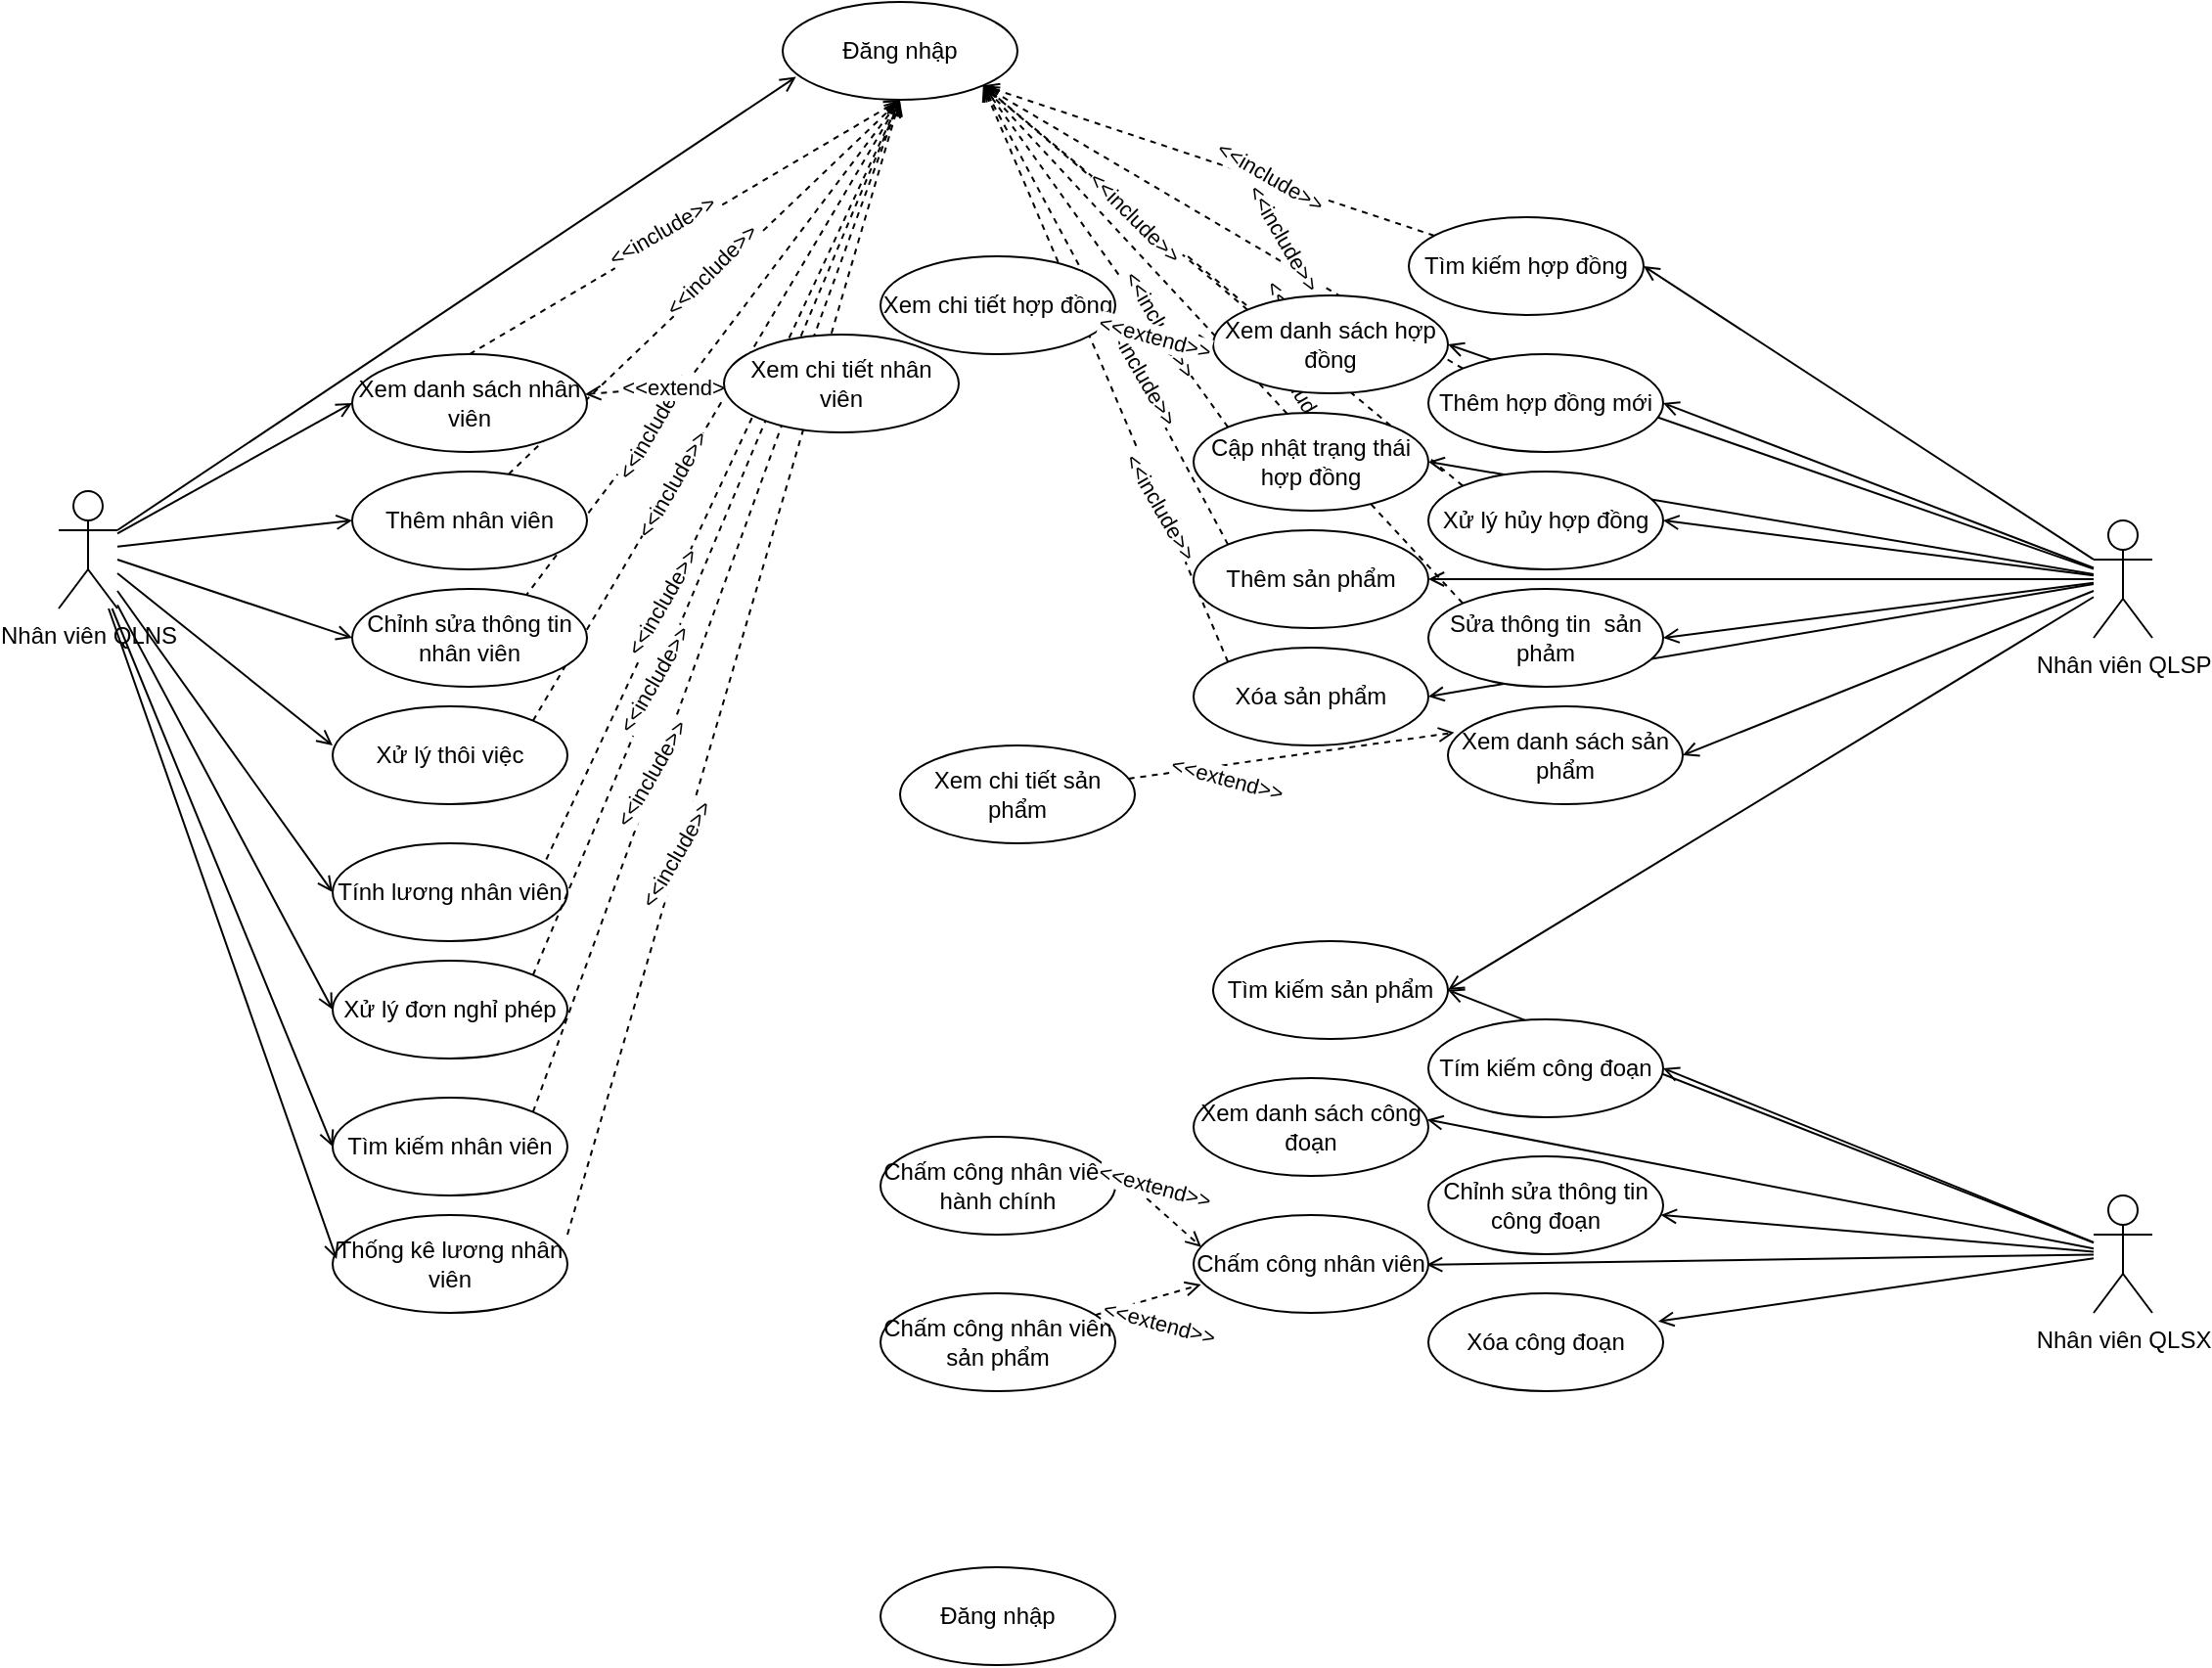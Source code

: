 <mxfile version="21.7.2" type="github">
  <diagram id="moab_QOuEcnYYGaLpviC" name="Page-1">
    <mxGraphModel dx="1517" dy="793" grid="1" gridSize="10" guides="1" tooltips="1" connect="0" arrows="1" fold="1" page="1" pageScale="1" pageWidth="850" pageHeight="1100" math="0" shadow="0">
      <root>
        <mxCell id="0" />
        <mxCell id="1" parent="0" />
        <mxCell id="oZwA7kCZg86MYTnJvzdL-88" value="" style="endArrow=open;html=1;dashed=1;endFill=0;verticalAlign=bottom;entryX=0.499;entryY=1.002;entryDx=0;entryDy=0;entryPerimeter=0;exitX=1;exitY=0.2;exitDx=0;exitDy=0;exitPerimeter=0;" edge="1" parent="1" source="oZwA7kCZg86MYTnJvzdL-84" target="CpbUWUFyNlZR0cPjpdWk-40">
          <mxGeometry width="50" height="50" relative="1" as="geometry">
            <mxPoint x="413" y="560" as="sourcePoint" />
            <mxPoint x="570" y="120" as="targetPoint" />
          </mxGeometry>
        </mxCell>
        <mxCell id="oZwA7kCZg86MYTnJvzdL-89" value="&amp;lt;&amp;lt;include&amp;gt;&amp;gt;" style="edgeLabel;html=1;align=center;verticalAlign=middle;resizable=0;points=[];rotation=-60;" vertex="1" connectable="0" parent="oZwA7kCZg86MYTnJvzdL-88">
          <mxGeometry x="-0.357" relative="1" as="geometry">
            <mxPoint x="0.59" y="-6.79" as="offset" />
          </mxGeometry>
        </mxCell>
        <mxCell id="oZwA7kCZg86MYTnJvzdL-48" value="" style="endArrow=open;html=1;endFill=0;entryX=1;entryY=0.5;entryDx=0;entryDy=0;" edge="1" parent="1" source="CpbUWUFyNlZR0cPjpdWk-58" target="oZwA7kCZg86MYTnJvzdL-44">
          <mxGeometry width="50" height="50" relative="1" as="geometry">
            <mxPoint x="970" y="345" as="sourcePoint" />
            <mxPoint x="860" y="525" as="targetPoint" />
          </mxGeometry>
        </mxCell>
        <mxCell id="oZwA7kCZg86MYTnJvzdL-77" value="" style="endArrow=open;html=1;endFill=0;entryX=0.992;entryY=0.508;entryDx=0;entryDy=0;entryPerimeter=0;" edge="1" parent="1" source="CpbUWUFyNlZR0cPjpdWk-61" target="oZwA7kCZg86MYTnJvzdL-76">
          <mxGeometry width="50" height="50" relative="1" as="geometry">
            <mxPoint x="1000" y="813" as="sourcePoint" />
            <mxPoint x="857" y="934" as="targetPoint" />
          </mxGeometry>
        </mxCell>
        <mxCell id="oZwA7kCZg86MYTnJvzdL-58" value="" style="endArrow=open;html=1;dashed=1;endFill=0;exitX=0;exitY=0;exitDx=0;exitDy=0;entryX=1;entryY=1;entryDx=0;entryDy=0;" edge="1" parent="1" source="oZwA7kCZg86MYTnJvzdL-23" target="CpbUWUFyNlZR0cPjpdWk-40">
          <mxGeometry width="50" height="50" relative="1" as="geometry">
            <mxPoint x="757" y="327" as="sourcePoint" />
            <mxPoint x="670" y="90" as="targetPoint" />
          </mxGeometry>
        </mxCell>
        <mxCell id="oZwA7kCZg86MYTnJvzdL-59" value="&amp;lt;&amp;lt;include&amp;gt;&amp;gt;" style="edgeLabel;html=1;align=center;verticalAlign=middle;resizable=0;points=[];rotation=60;" vertex="1" connectable="0" parent="oZwA7kCZg86MYTnJvzdL-58">
          <mxGeometry x="-0.357" relative="1" as="geometry">
            <mxPoint x="-4" y="-13" as="offset" />
          </mxGeometry>
        </mxCell>
        <mxCell id="oZwA7kCZg86MYTnJvzdL-60" value="" style="endArrow=open;html=1;dashed=1;endFill=0;exitX=0;exitY=0;exitDx=0;exitDy=0;entryX=1;entryY=1;entryDx=0;entryDy=0;" edge="1" parent="1" source="oZwA7kCZg86MYTnJvzdL-42" target="CpbUWUFyNlZR0cPjpdWk-40">
          <mxGeometry width="50" height="50" relative="1" as="geometry">
            <mxPoint x="757" y="387" as="sourcePoint" />
            <mxPoint x="660" y="100" as="targetPoint" />
          </mxGeometry>
        </mxCell>
        <mxCell id="oZwA7kCZg86MYTnJvzdL-61" value="&amp;lt;&amp;lt;include&amp;gt;&amp;gt;" style="edgeLabel;html=1;align=center;verticalAlign=middle;resizable=0;points=[];rotation=60;" vertex="1" connectable="0" parent="oZwA7kCZg86MYTnJvzdL-60">
          <mxGeometry x="-0.357" relative="1" as="geometry">
            <mxPoint x="-4" y="-13" as="offset" />
          </mxGeometry>
        </mxCell>
        <mxCell id="oZwA7kCZg86MYTnJvzdL-64" value="" style="endArrow=open;html=1;dashed=1;endFill=0;exitX=0;exitY=0;exitDx=0;exitDy=0;entryX=1;entryY=1;entryDx=0;entryDy=0;" edge="1" parent="1" source="oZwA7kCZg86MYTnJvzdL-44" target="CpbUWUFyNlZR0cPjpdWk-40">
          <mxGeometry width="50" height="50" relative="1" as="geometry">
            <mxPoint x="757" y="507" as="sourcePoint" />
            <mxPoint x="650" y="110" as="targetPoint" />
          </mxGeometry>
        </mxCell>
        <mxCell id="oZwA7kCZg86MYTnJvzdL-65" value="&amp;lt;&amp;lt;include&amp;gt;&amp;gt;" style="edgeLabel;html=1;align=center;verticalAlign=middle;resizable=0;points=[];rotation=60;" vertex="1" connectable="0" parent="oZwA7kCZg86MYTnJvzdL-64">
          <mxGeometry x="-0.357" relative="1" as="geometry">
            <mxPoint x="6" y="15" as="offset" />
          </mxGeometry>
        </mxCell>
        <mxCell id="oZwA7kCZg86MYTnJvzdL-62" value="" style="endArrow=open;html=1;dashed=1;endFill=0;exitX=0;exitY=0;exitDx=0;exitDy=0;entryX=1;entryY=1;entryDx=0;entryDy=0;" edge="1" parent="1" source="oZwA7kCZg86MYTnJvzdL-43" target="CpbUWUFyNlZR0cPjpdWk-40">
          <mxGeometry width="50" height="50" relative="1" as="geometry">
            <mxPoint x="757" y="447" as="sourcePoint" />
            <mxPoint x="640" y="120" as="targetPoint" />
          </mxGeometry>
        </mxCell>
        <mxCell id="oZwA7kCZg86MYTnJvzdL-63" value="&amp;lt;&amp;lt;include&amp;gt;&amp;gt;" style="edgeLabel;html=1;align=center;verticalAlign=middle;resizable=0;points=[];rotation=60;" vertex="1" connectable="0" parent="oZwA7kCZg86MYTnJvzdL-62">
          <mxGeometry x="-0.357" relative="1" as="geometry">
            <mxPoint x="-4" y="-24" as="offset" />
          </mxGeometry>
        </mxCell>
        <mxCell id="oZwA7kCZg86MYTnJvzdL-56" value="" style="endArrow=open;html=1;dashed=1;endFill=0;exitX=0;exitY=0;exitDx=0;exitDy=0;entryX=1;entryY=1;entryDx=0;entryDy=0;" edge="1" parent="1" source="oZwA7kCZg86MYTnJvzdL-20" target="CpbUWUFyNlZR0cPjpdWk-40">
          <mxGeometry width="50" height="50" relative="1" as="geometry">
            <mxPoint x="757" y="267" as="sourcePoint" />
            <mxPoint x="670" y="100" as="targetPoint" />
          </mxGeometry>
        </mxCell>
        <mxCell id="oZwA7kCZg86MYTnJvzdL-57" value="&amp;lt;&amp;lt;include&amp;gt;&amp;gt;" style="edgeLabel;html=1;align=center;verticalAlign=middle;resizable=0;points=[];rotation=60;" vertex="1" connectable="0" parent="oZwA7kCZg86MYTnJvzdL-56">
          <mxGeometry x="-0.357" relative="1" as="geometry">
            <mxPoint x="6" y="3" as="offset" />
          </mxGeometry>
        </mxCell>
        <mxCell id="oZwA7kCZg86MYTnJvzdL-36" value="" style="endArrow=open;html=1;dashed=1;endFill=0;exitX=0;exitY=0;exitDx=0;exitDy=0;entryX=1;entryY=1;entryDx=0;entryDy=0;" edge="1" parent="1" source="oZwA7kCZg86MYTnJvzdL-18" target="CpbUWUFyNlZR0cPjpdWk-40">
          <mxGeometry width="50" height="50" relative="1" as="geometry">
            <mxPoint x="758" y="207" as="sourcePoint" />
            <mxPoint x="591" y="102" as="targetPoint" />
          </mxGeometry>
        </mxCell>
        <mxCell id="oZwA7kCZg86MYTnJvzdL-37" value="&amp;lt;&amp;lt;include&amp;gt;&amp;gt;" style="edgeLabel;html=1;align=center;verticalAlign=middle;resizable=0;points=[];rotation=60;" vertex="1" connectable="0" parent="oZwA7kCZg86MYTnJvzdL-36">
          <mxGeometry x="-0.357" relative="1" as="geometry">
            <mxPoint x="-13" y="-21" as="offset" />
          </mxGeometry>
        </mxCell>
        <mxCell id="oZwA7kCZg86MYTnJvzdL-32" value="" style="endArrow=open;html=1;dashed=1;endFill=0;exitX=0;exitY=0;exitDx=0;exitDy=0;entryX=1;entryY=1;entryDx=0;entryDy=0;" edge="1" parent="1" source="oZwA7kCZg86MYTnJvzdL-25" target="CpbUWUFyNlZR0cPjpdWk-40">
          <mxGeometry width="50" height="50" relative="1" as="geometry">
            <mxPoint x="752" y="150" as="sourcePoint" />
            <mxPoint x="588" y="100" as="targetPoint" />
          </mxGeometry>
        </mxCell>
        <mxCell id="oZwA7kCZg86MYTnJvzdL-33" value="&amp;lt;&amp;lt;include&amp;gt;&amp;gt;" style="edgeLabel;html=1;align=center;verticalAlign=middle;resizable=0;points=[];rotation=45;" vertex="1" connectable="0" parent="oZwA7kCZg86MYTnJvzdL-32">
          <mxGeometry x="-0.357" relative="1" as="geometry">
            <mxPoint x="-14" y="-11" as="offset" />
          </mxGeometry>
        </mxCell>
        <mxCell id="CpbUWUFyNlZR0cPjpdWk-32" value="" style="endArrow=open;html=1;exitX=1;exitY=0;exitDx=0;exitDy=0;dashed=1;endFill=0;verticalAlign=bottom;entryX=0.5;entryY=1;entryDx=0;entryDy=0;" parent="1" source="CpbUWUFyNlZR0cPjpdWk-56" target="CpbUWUFyNlZR0cPjpdWk-40" edge="1">
          <mxGeometry width="50" height="50" relative="1" as="geometry">
            <mxPoint x="399.2" y="488.25" as="sourcePoint" />
            <mxPoint x="487.52" y="110.95" as="targetPoint" />
          </mxGeometry>
        </mxCell>
        <mxCell id="CpbUWUFyNlZR0cPjpdWk-33" value="&amp;lt;&amp;lt;include&amp;gt;&amp;gt;" style="edgeLabel;html=1;align=center;verticalAlign=middle;resizable=0;points=[];rotation=-60;" parent="CpbUWUFyNlZR0cPjpdWk-32" vertex="1" connectable="0">
          <mxGeometry x="-0.357" relative="1" as="geometry">
            <mxPoint x="10.01" y="-18.57" as="offset" />
          </mxGeometry>
        </mxCell>
        <mxCell id="CpbUWUFyNlZR0cPjpdWk-34" value="" style="endArrow=open;html=1;exitX=0.735;exitY=0.085;exitDx=0;exitDy=0;dashed=1;endFill=0;exitPerimeter=0;verticalAlign=bottom;entryX=0.5;entryY=1;entryDx=0;entryDy=0;" parent="1" source="CpbUWUFyNlZR0cPjpdWk-48" target="CpbUWUFyNlZR0cPjpdWk-40" edge="1">
          <mxGeometry width="50" height="50" relative="1" as="geometry">
            <mxPoint x="379.92" y="291.35" as="sourcePoint" />
            <mxPoint x="460" y="100" as="targetPoint" />
          </mxGeometry>
        </mxCell>
        <mxCell id="CpbUWUFyNlZR0cPjpdWk-35" value="&amp;lt;&amp;lt;include&amp;gt;&amp;gt;" style="edgeLabel;html=1;align=center;verticalAlign=middle;resizable=0;points=[];rotation=-60;" parent="CpbUWUFyNlZR0cPjpdWk-34" vertex="1" connectable="0">
          <mxGeometry x="-0.357" relative="1" as="geometry">
            <mxPoint x="3.03" y="-5.77" as="offset" />
          </mxGeometry>
        </mxCell>
        <mxCell id="CpbUWUFyNlZR0cPjpdWk-36" value="" style="endArrow=open;html=1;exitX=0.666;exitY=0.027;exitDx=0;exitDy=0;dashed=1;endFill=0;exitPerimeter=0;verticalAlign=bottom;entryX=0.5;entryY=1;entryDx=0;entryDy=0;" parent="1" source="CpbUWUFyNlZR0cPjpdWk-46" target="CpbUWUFyNlZR0cPjpdWk-40" edge="1">
          <mxGeometry width="50" height="50" relative="1" as="geometry">
            <mxPoint x="360" y="230" as="sourcePoint" />
            <mxPoint x="450" y="100" as="targetPoint" />
          </mxGeometry>
        </mxCell>
        <mxCell id="CpbUWUFyNlZR0cPjpdWk-37" value="&amp;lt;&amp;lt;include&amp;gt;&amp;gt;" style="edgeLabel;html=1;align=center;verticalAlign=middle;resizable=0;points=[];rotation=-45;" parent="CpbUWUFyNlZR0cPjpdWk-36" vertex="1" connectable="0">
          <mxGeometry x="-0.357" relative="1" as="geometry">
            <mxPoint x="38.73" y="-43.17" as="offset" />
          </mxGeometry>
        </mxCell>
        <mxCell id="CpbUWUFyNlZR0cPjpdWk-38" value="Nhân viên QLNS" style="shape=umlActor;verticalLabelPosition=bottom;verticalAlign=top;html=1;outlineConnect=0;" parent="1" vertex="1">
          <mxGeometry x="140" y="290" width="30" height="60" as="geometry" />
        </mxCell>
        <mxCell id="CpbUWUFyNlZR0cPjpdWk-39" value="" style="endArrow=open;html=1;endFill=0;entryX=0.057;entryY=0.766;entryDx=0;entryDy=0;entryPerimeter=0;" parent="1" target="CpbUWUFyNlZR0cPjpdWk-40" edge="1" source="CpbUWUFyNlZR0cPjpdWk-38">
          <mxGeometry width="50" height="50" relative="1" as="geometry">
            <mxPoint x="170" y="330" as="sourcePoint" />
            <mxPoint x="410" y="90" as="targetPoint" />
          </mxGeometry>
        </mxCell>
        <mxCell id="CpbUWUFyNlZR0cPjpdWk-40" value="Đăng nhập" style="ellipse;whiteSpace=wrap;html=1;" parent="1" vertex="1">
          <mxGeometry x="510" y="40" width="120" height="50" as="geometry" />
        </mxCell>
        <mxCell id="CpbUWUFyNlZR0cPjpdWk-41" value="Xem danh sách nhân viên" style="ellipse;whiteSpace=wrap;html=1;" parent="1" vertex="1">
          <mxGeometry x="290" y="220" width="120" height="50" as="geometry" />
        </mxCell>
        <mxCell id="CpbUWUFyNlZR0cPjpdWk-42" value="" style="endArrow=open;html=1;entryX=0;entryY=0.5;entryDx=0;entryDy=0;endFill=0;" parent="1" target="CpbUWUFyNlZR0cPjpdWk-41" edge="1" source="CpbUWUFyNlZR0cPjpdWk-38">
          <mxGeometry width="50" height="50" relative="1" as="geometry">
            <mxPoint x="170" y="330" as="sourcePoint" />
            <mxPoint x="420" y="100" as="targetPoint" />
          </mxGeometry>
        </mxCell>
        <mxCell id="CpbUWUFyNlZR0cPjpdWk-44" value="" style="endArrow=open;html=1;exitX=0;exitY=0.5;exitDx=0;exitDy=0;dashed=1;endFill=0;" parent="1" source="CpbUWUFyNlZR0cPjpdWk-43" target="CpbUWUFyNlZR0cPjpdWk-41" edge="1">
          <mxGeometry width="50" height="50" relative="1" as="geometry">
            <mxPoint x="180" y="340" as="sourcePoint" />
            <mxPoint x="410" y="165" as="targetPoint" />
          </mxGeometry>
        </mxCell>
        <mxCell id="CpbUWUFyNlZR0cPjpdWk-45" value="&amp;lt;&amp;lt;extend&amp;gt;&amp;gt;" style="edgeLabel;html=1;align=center;verticalAlign=middle;resizable=0;points=[];" parent="CpbUWUFyNlZR0cPjpdWk-44" vertex="1" connectable="0">
          <mxGeometry x="-0.357" relative="1" as="geometry">
            <mxPoint as="offset" />
          </mxGeometry>
        </mxCell>
        <mxCell id="CpbUWUFyNlZR0cPjpdWk-46" value="Thêm nhân viên" style="ellipse;whiteSpace=wrap;html=1;" parent="1" vertex="1">
          <mxGeometry x="290" y="280" width="120" height="50" as="geometry" />
        </mxCell>
        <mxCell id="CpbUWUFyNlZR0cPjpdWk-47" value="" style="endArrow=open;html=1;entryX=0;entryY=0.5;entryDx=0;entryDy=0;endFill=0;" parent="1" target="CpbUWUFyNlZR0cPjpdWk-46" edge="1" source="CpbUWUFyNlZR0cPjpdWk-38">
          <mxGeometry width="50" height="50" relative="1" as="geometry">
            <mxPoint x="170" y="330" as="sourcePoint" />
            <mxPoint x="290" y="415.0" as="targetPoint" />
          </mxGeometry>
        </mxCell>
        <mxCell id="CpbUWUFyNlZR0cPjpdWk-48" value="Chỉnh sửa thông tin nhân viên" style="ellipse;whiteSpace=wrap;html=1;" parent="1" vertex="1">
          <mxGeometry x="290" y="340" width="120" height="50" as="geometry" />
        </mxCell>
        <mxCell id="CpbUWUFyNlZR0cPjpdWk-49" value="Tính lương nhân viên" style="ellipse;whiteSpace=wrap;html=1;" parent="1" vertex="1">
          <mxGeometry x="280" y="470" width="120" height="50" as="geometry" />
        </mxCell>
        <mxCell id="CpbUWUFyNlZR0cPjpdWk-50" value="" style="endArrow=open;html=1;entryX=0;entryY=0.5;entryDx=0;entryDy=0;endFill=0;" parent="1" target="CpbUWUFyNlZR0cPjpdWk-48" edge="1" source="CpbUWUFyNlZR0cPjpdWk-38">
          <mxGeometry width="50" height="50" relative="1" as="geometry">
            <mxPoint x="170" y="330" as="sourcePoint" />
            <mxPoint x="300" y="315" as="targetPoint" />
          </mxGeometry>
        </mxCell>
        <mxCell id="CpbUWUFyNlZR0cPjpdWk-51" value="" style="endArrow=open;html=1;entryX=0;entryY=0.5;entryDx=0;entryDy=0;endFill=0;" parent="1" target="CpbUWUFyNlZR0cPjpdWk-49" edge="1" source="CpbUWUFyNlZR0cPjpdWk-38">
          <mxGeometry width="50" height="50" relative="1" as="geometry">
            <mxPoint x="160" y="330" as="sourcePoint" />
            <mxPoint x="300" y="375" as="targetPoint" />
          </mxGeometry>
        </mxCell>
        <mxCell id="CpbUWUFyNlZR0cPjpdWk-52" value="" style="endArrow=open;html=1;exitX=0.5;exitY=0;exitDx=0;exitDy=0;dashed=1;endFill=0;entryX=0.5;entryY=1;entryDx=0;entryDy=0;" parent="1" source="CpbUWUFyNlZR0cPjpdWk-41" target="CpbUWUFyNlZR0cPjpdWk-40" edge="1">
          <mxGeometry width="50" height="50" relative="1" as="geometry">
            <mxPoint x="510" y="255" as="sourcePoint" />
            <mxPoint x="420" y="255" as="targetPoint" />
          </mxGeometry>
        </mxCell>
        <mxCell id="CpbUWUFyNlZR0cPjpdWk-53" value="&amp;lt;&amp;lt;include&amp;gt;&amp;gt;" style="edgeLabel;html=1;align=center;verticalAlign=middle;resizable=0;points=[];rotation=-30;" parent="CpbUWUFyNlZR0cPjpdWk-52" vertex="1" connectable="0">
          <mxGeometry x="-0.357" relative="1" as="geometry">
            <mxPoint x="27.09" y="-21.39" as="offset" />
          </mxGeometry>
        </mxCell>
        <mxCell id="CpbUWUFyNlZR0cPjpdWk-54" value="" style="endArrow=open;html=1;exitX=0.91;exitY=0.165;exitDx=0;exitDy=0;dashed=1;endFill=0;exitPerimeter=0;verticalAlign=bottom;entryX=0.5;entryY=1;entryDx=0;entryDy=0;" parent="1" source="CpbUWUFyNlZR0cPjpdWk-49" target="CpbUWUFyNlZR0cPjpdWk-40" edge="1">
          <mxGeometry width="50" height="50" relative="1" as="geometry">
            <mxPoint x="399.84" y="353.15" as="sourcePoint" />
            <mxPoint x="470" y="110.0" as="targetPoint" />
          </mxGeometry>
        </mxCell>
        <mxCell id="CpbUWUFyNlZR0cPjpdWk-55" value="&amp;lt;&amp;lt;include&amp;gt;&amp;gt;" style="edgeLabel;html=1;align=center;verticalAlign=middle;resizable=0;points=[];rotation=-60;" parent="CpbUWUFyNlZR0cPjpdWk-54" vertex="1" connectable="0">
          <mxGeometry x="-0.357" relative="1" as="geometry">
            <mxPoint x="0.59" y="-6.79" as="offset" />
          </mxGeometry>
        </mxCell>
        <mxCell id="CpbUWUFyNlZR0cPjpdWk-56" value="Xử lý thôi việc" style="ellipse;whiteSpace=wrap;html=1;" parent="1" vertex="1">
          <mxGeometry x="280" y="400" width="120" height="50" as="geometry" />
        </mxCell>
        <mxCell id="CpbUWUFyNlZR0cPjpdWk-57" value="" style="endArrow=open;html=1;entryX=0;entryY=0.4;entryDx=0;entryDy=0;endFill=0;entryPerimeter=0;" parent="1" target="CpbUWUFyNlZR0cPjpdWk-56" edge="1" source="CpbUWUFyNlZR0cPjpdWk-38">
          <mxGeometry width="50" height="50" relative="1" as="geometry">
            <mxPoint x="170" y="330" as="sourcePoint" />
            <mxPoint x="300.0" y="375" as="targetPoint" />
          </mxGeometry>
        </mxCell>
        <mxCell id="CpbUWUFyNlZR0cPjpdWk-58" value="Nhân viên QLSP" style="shape=umlActor;verticalLabelPosition=bottom;verticalAlign=top;html=1;outlineConnect=0;" parent="1" vertex="1">
          <mxGeometry x="1180" y="305" width="30" height="60" as="geometry" />
        </mxCell>
        <mxCell id="CpbUWUFyNlZR0cPjpdWk-59" value="Xử lý đơn nghỉ phép" style="ellipse;whiteSpace=wrap;html=1;" parent="1" vertex="1">
          <mxGeometry x="280" y="530" width="120" height="50" as="geometry" />
        </mxCell>
        <mxCell id="CpbUWUFyNlZR0cPjpdWk-60" value="Tìm kiếm hợp đồng" style="ellipse;whiteSpace=wrap;html=1;" parent="1" vertex="1">
          <mxGeometry x="830" y="150" width="120" height="50" as="geometry" />
        </mxCell>
        <mxCell id="CpbUWUFyNlZR0cPjpdWk-61" value="Nhân viên QLSX" style="shape=umlActor;verticalLabelPosition=bottom;verticalAlign=top;html=1;outlineConnect=0;" parent="1" vertex="1">
          <mxGeometry x="1180" y="650" width="30" height="60" as="geometry" />
        </mxCell>
        <mxCell id="oZwA7kCZg86MYTnJvzdL-1" value="" style="endArrow=open;html=1;entryX=0;entryY=0.5;entryDx=0;entryDy=0;endFill=0;" edge="1" parent="1" source="CpbUWUFyNlZR0cPjpdWk-38" target="CpbUWUFyNlZR0cPjpdWk-59">
          <mxGeometry width="50" height="50" relative="1" as="geometry">
            <mxPoint x="170" y="330" as="sourcePoint" />
            <mxPoint x="300" y="315" as="targetPoint" />
          </mxGeometry>
        </mxCell>
        <mxCell id="oZwA7kCZg86MYTnJvzdL-2" value="" style="endArrow=open;html=1;entryX=0;entryY=0.5;entryDx=0;entryDy=0;endFill=0;" edge="1" parent="1" source="CpbUWUFyNlZR0cPjpdWk-38" target="oZwA7kCZg86MYTnJvzdL-3">
          <mxGeometry width="50" height="50" relative="1" as="geometry">
            <mxPoint x="170" y="330" as="sourcePoint" />
            <mxPoint x="310" y="325" as="targetPoint" />
          </mxGeometry>
        </mxCell>
        <mxCell id="oZwA7kCZg86MYTnJvzdL-3" value="Tìm kiếm nhân viên" style="ellipse;whiteSpace=wrap;html=1;" vertex="1" parent="1">
          <mxGeometry x="280" y="600" width="120" height="50" as="geometry" />
        </mxCell>
        <mxCell id="oZwA7kCZg86MYTnJvzdL-4" value="" style="endArrow=open;html=1;exitX=1;exitY=0;exitDx=0;exitDy=0;dashed=1;endFill=0;verticalAlign=bottom;entryX=0.5;entryY=1;entryDx=0;entryDy=0;" edge="1" parent="1" source="CpbUWUFyNlZR0cPjpdWk-59" target="CpbUWUFyNlZR0cPjpdWk-40">
          <mxGeometry width="50" height="50" relative="1" as="geometry">
            <mxPoint x="399" y="488" as="sourcePoint" />
            <mxPoint x="650" y="100" as="targetPoint" />
          </mxGeometry>
        </mxCell>
        <mxCell id="oZwA7kCZg86MYTnJvzdL-5" value="&amp;lt;&amp;lt;include&amp;gt;&amp;gt;" style="edgeLabel;html=1;align=center;verticalAlign=middle;resizable=0;points=[];rotation=-60;" vertex="1" connectable="0" parent="oZwA7kCZg86MYTnJvzdL-4">
          <mxGeometry x="-0.357" relative="1" as="geometry">
            <mxPoint x="0.59" y="-6.79" as="offset" />
          </mxGeometry>
        </mxCell>
        <mxCell id="oZwA7kCZg86MYTnJvzdL-8" value="Tìm kiếm sản phẩm" style="ellipse;whiteSpace=wrap;html=1;" vertex="1" parent="1">
          <mxGeometry x="730" y="520" width="120" height="50" as="geometry" />
        </mxCell>
        <mxCell id="oZwA7kCZg86MYTnJvzdL-10" value="" style="endArrow=open;html=1;entryX=1;entryY=0.5;entryDx=0;entryDy=0;endFill=0;exitX=0;exitY=0.333;exitDx=0;exitDy=0;exitPerimeter=0;" edge="1" parent="1" source="CpbUWUFyNlZR0cPjpdWk-58" target="CpbUWUFyNlZR0cPjpdWk-60">
          <mxGeometry width="50" height="50" relative="1" as="geometry">
            <mxPoint x="180" y="340" as="sourcePoint" />
            <mxPoint x="300" y="255" as="targetPoint" />
          </mxGeometry>
        </mxCell>
        <mxCell id="oZwA7kCZg86MYTnJvzdL-11" value="" style="endArrow=open;html=1;entryX=1;entryY=0.5;entryDx=0;entryDy=0;endFill=0;" edge="1" parent="1" source="CpbUWUFyNlZR0cPjpdWk-61" target="oZwA7kCZg86MYTnJvzdL-8">
          <mxGeometry width="50" height="50" relative="1" as="geometry">
            <mxPoint x="890" y="440" as="sourcePoint" />
            <mxPoint x="860" y="165" as="targetPoint" />
          </mxGeometry>
        </mxCell>
        <mxCell id="oZwA7kCZg86MYTnJvzdL-13" value="" style="endArrow=open;html=1;entryX=1;entryY=0.5;entryDx=0;entryDy=0;endFill=0;" edge="1" parent="1" source="CpbUWUFyNlZR0cPjpdWk-61" target="oZwA7kCZg86MYTnJvzdL-9">
          <mxGeometry width="50" height="50" relative="1" as="geometry">
            <mxPoint x="880" y="483" as="sourcePoint" />
            <mxPoint x="840" y="405" as="targetPoint" />
          </mxGeometry>
        </mxCell>
        <mxCell id="oZwA7kCZg86MYTnJvzdL-15" value="Đăng nhập" style="ellipse;whiteSpace=wrap;html=1;" vertex="1" parent="1">
          <mxGeometry x="560" y="840" width="120" height="50" as="geometry" />
        </mxCell>
        <mxCell id="oZwA7kCZg86MYTnJvzdL-19" value="" style="endArrow=open;html=1;entryX=1;entryY=0.5;entryDx=0;entryDy=0;endFill=0;" edge="1" parent="1" target="oZwA7kCZg86MYTnJvzdL-18" source="CpbUWUFyNlZR0cPjpdWk-58">
          <mxGeometry width="50" height="50" relative="1" as="geometry">
            <mxPoint x="960" y="370" as="sourcePoint" />
            <mxPoint x="290" y="315" as="targetPoint" />
          </mxGeometry>
        </mxCell>
        <mxCell id="oZwA7kCZg86MYTnJvzdL-20" value="Cập nhật trạng thái hợp đồng" style="ellipse;whiteSpace=wrap;html=1;" vertex="1" parent="1">
          <mxGeometry x="720" y="250" width="120" height="50" as="geometry" />
        </mxCell>
        <mxCell id="oZwA7kCZg86MYTnJvzdL-21" value="" style="endArrow=open;html=1;entryX=1;entryY=0.5;entryDx=0;entryDy=0;endFill=0;" edge="1" parent="1" source="CpbUWUFyNlZR0cPjpdWk-58" target="oZwA7kCZg86MYTnJvzdL-20">
          <mxGeometry width="50" height="50" relative="1" as="geometry">
            <mxPoint x="980" y="318" as="sourcePoint" />
            <mxPoint x="860" y="225" as="targetPoint" />
          </mxGeometry>
        </mxCell>
        <mxCell id="oZwA7kCZg86MYTnJvzdL-23" value="Xử lý hủy hợp đồng" style="ellipse;whiteSpace=wrap;html=1;" vertex="1" parent="1">
          <mxGeometry x="840" y="280" width="120" height="50" as="geometry" />
        </mxCell>
        <mxCell id="oZwA7kCZg86MYTnJvzdL-24" value="" style="endArrow=open;html=1;entryX=1;entryY=0.5;entryDx=0;entryDy=0;endFill=0;" edge="1" parent="1" source="CpbUWUFyNlZR0cPjpdWk-58" target="oZwA7kCZg86MYTnJvzdL-23">
          <mxGeometry width="50" height="50" relative="1" as="geometry">
            <mxPoint x="980" y="325" as="sourcePoint" />
            <mxPoint x="860" y="285" as="targetPoint" />
          </mxGeometry>
        </mxCell>
        <mxCell id="oZwA7kCZg86MYTnJvzdL-25" value="Xem danh sách hợp đồng" style="ellipse;whiteSpace=wrap;html=1;" vertex="1" parent="1">
          <mxGeometry x="730" y="190" width="120" height="50" as="geometry" />
        </mxCell>
        <mxCell id="oZwA7kCZg86MYTnJvzdL-26" value="" style="endArrow=open;html=1;entryX=1;entryY=0.5;entryDx=0;entryDy=0;endFill=0;" edge="1" parent="1" source="CpbUWUFyNlZR0cPjpdWk-58" target="oZwA7kCZg86MYTnJvzdL-25">
          <mxGeometry width="50" height="50" relative="1" as="geometry">
            <mxPoint x="980" y="310" as="sourcePoint" />
            <mxPoint x="860" y="165" as="targetPoint" />
          </mxGeometry>
        </mxCell>
        <mxCell id="oZwA7kCZg86MYTnJvzdL-28" value="" style="endArrow=open;html=1;dashed=1;endFill=0;entryX=1;entryY=1;entryDx=0;entryDy=0;" edge="1" parent="1" source="CpbUWUFyNlZR0cPjpdWk-60" target="CpbUWUFyNlZR0cPjpdWk-40">
          <mxGeometry width="50" height="50" relative="1" as="geometry">
            <mxPoint x="360" y="230" as="sourcePoint" />
            <mxPoint x="540" y="110" as="targetPoint" />
          </mxGeometry>
        </mxCell>
        <mxCell id="oZwA7kCZg86MYTnJvzdL-29" value="&amp;lt;&amp;lt;include&amp;gt;&amp;gt;" style="edgeLabel;html=1;align=center;verticalAlign=middle;resizable=0;points=[];rotation=30;" vertex="1" connectable="0" parent="oZwA7kCZg86MYTnJvzdL-28">
          <mxGeometry x="-0.357" relative="1" as="geometry">
            <mxPoint x="-10" y="-6" as="offset" />
          </mxGeometry>
        </mxCell>
        <mxCell id="oZwA7kCZg86MYTnJvzdL-39" value="" style="endArrow=open;html=1;exitX=1;exitY=0;exitDx=0;exitDy=0;dashed=1;endFill=0;verticalAlign=bottom;entryX=0.496;entryY=1.015;entryDx=0;entryDy=0;entryPerimeter=0;" edge="1" parent="1" source="oZwA7kCZg86MYTnJvzdL-3" target="CpbUWUFyNlZR0cPjpdWk-40">
          <mxGeometry width="50" height="50" relative="1" as="geometry">
            <mxPoint x="382" y="607" as="sourcePoint" />
            <mxPoint x="580" y="130" as="targetPoint" />
          </mxGeometry>
        </mxCell>
        <mxCell id="oZwA7kCZg86MYTnJvzdL-40" value="&amp;lt;&amp;lt;include&amp;gt;&amp;gt;" style="edgeLabel;html=1;align=center;verticalAlign=middle;resizable=0;points=[];rotation=-60;" vertex="1" connectable="0" parent="oZwA7kCZg86MYTnJvzdL-39">
          <mxGeometry x="-0.357" relative="1" as="geometry">
            <mxPoint x="0.59" y="-6.79" as="offset" />
          </mxGeometry>
        </mxCell>
        <mxCell id="CpbUWUFyNlZR0cPjpdWk-43" value="Xem chi tiết nhân viên" style="ellipse;whiteSpace=wrap;html=1;" parent="1" vertex="1">
          <mxGeometry x="480" y="210" width="120" height="50" as="geometry" />
        </mxCell>
        <mxCell id="oZwA7kCZg86MYTnJvzdL-42" value="Thêm sản phẩm" style="ellipse;whiteSpace=wrap;html=1;" vertex="1" parent="1">
          <mxGeometry x="720" y="310" width="120" height="50" as="geometry" />
        </mxCell>
        <mxCell id="oZwA7kCZg86MYTnJvzdL-43" value="Sửa thông tin&amp;nbsp; sản phảm" style="ellipse;whiteSpace=wrap;html=1;" vertex="1" parent="1">
          <mxGeometry x="840" y="340" width="120" height="50" as="geometry" />
        </mxCell>
        <mxCell id="oZwA7kCZg86MYTnJvzdL-44" value="Xóa sản phẩm" style="ellipse;whiteSpace=wrap;html=1;" vertex="1" parent="1">
          <mxGeometry x="720" y="370" width="120" height="50" as="geometry" />
        </mxCell>
        <mxCell id="oZwA7kCZg86MYTnJvzdL-46" value="" style="endArrow=open;html=1;entryX=1;entryY=0.5;entryDx=0;entryDy=0;endFill=0;" edge="1" parent="1" source="CpbUWUFyNlZR0cPjpdWk-58" target="oZwA7kCZg86MYTnJvzdL-42">
          <mxGeometry width="50" height="50" relative="1" as="geometry">
            <mxPoint x="950" y="370" as="sourcePoint" />
            <mxPoint x="860" y="405" as="targetPoint" />
          </mxGeometry>
        </mxCell>
        <mxCell id="oZwA7kCZg86MYTnJvzdL-47" value="" style="endArrow=open;html=1;endFill=0;entryX=1;entryY=0.5;entryDx=0;entryDy=0;" edge="1" parent="1" source="CpbUWUFyNlZR0cPjpdWk-58" target="oZwA7kCZg86MYTnJvzdL-43">
          <mxGeometry width="50" height="50" relative="1" as="geometry">
            <mxPoint x="980" y="340" as="sourcePoint" />
            <mxPoint x="860" y="500" as="targetPoint" />
          </mxGeometry>
        </mxCell>
        <mxCell id="oZwA7kCZg86MYTnJvzdL-49" value="Xem danh sách sản phẩm" style="ellipse;whiteSpace=wrap;html=1;" vertex="1" parent="1">
          <mxGeometry x="850" y="400" width="120" height="50" as="geometry" />
        </mxCell>
        <mxCell id="oZwA7kCZg86MYTnJvzdL-50" value="" style="endArrow=open;html=1;endFill=0;entryX=1;entryY=0.5;entryDx=0;entryDy=0;" edge="1" parent="1" source="CpbUWUFyNlZR0cPjpdWk-58" target="oZwA7kCZg86MYTnJvzdL-49">
          <mxGeometry width="50" height="50" relative="1" as="geometry">
            <mxPoint x="971" y="350" as="sourcePoint" />
            <mxPoint x="860" y="585" as="targetPoint" />
          </mxGeometry>
        </mxCell>
        <mxCell id="oZwA7kCZg86MYTnJvzdL-51" value="" style="endArrow=open;html=1;endFill=0;entryX=1;entryY=0.5;entryDx=0;entryDy=0;" edge="1" parent="1" source="CpbUWUFyNlZR0cPjpdWk-58" target="oZwA7kCZg86MYTnJvzdL-8">
          <mxGeometry width="50" height="50" relative="1" as="geometry">
            <mxPoint x="973" y="350" as="sourcePoint" />
            <mxPoint x="860" y="645" as="targetPoint" />
          </mxGeometry>
        </mxCell>
        <mxCell id="oZwA7kCZg86MYTnJvzdL-53" value="Xem chi tiết sản phẩm" style="ellipse;whiteSpace=wrap;html=1;" vertex="1" parent="1">
          <mxGeometry x="570" y="420" width="120" height="50" as="geometry" />
        </mxCell>
        <mxCell id="oZwA7kCZg86MYTnJvzdL-54" value="" style="endArrow=open;html=1;dashed=1;endFill=0;entryX=0.027;entryY=0.268;entryDx=0;entryDy=0;entryPerimeter=0;" edge="1" parent="1" source="oZwA7kCZg86MYTnJvzdL-53" target="oZwA7kCZg86MYTnJvzdL-49">
          <mxGeometry width="50" height="50" relative="1" as="geometry">
            <mxPoint x="510" y="645" as="sourcePoint" />
            <mxPoint x="730" y="625" as="targetPoint" />
          </mxGeometry>
        </mxCell>
        <mxCell id="oZwA7kCZg86MYTnJvzdL-55" value="&amp;lt;&amp;lt;extend&amp;gt;&amp;gt;" style="edgeLabel;html=1;align=center;verticalAlign=middle;resizable=0;points=[];rotation=15;" vertex="1" connectable="0" parent="oZwA7kCZg86MYTnJvzdL-54">
          <mxGeometry x="-0.357" relative="1" as="geometry">
            <mxPoint x="-3" y="7" as="offset" />
          </mxGeometry>
        </mxCell>
        <mxCell id="oZwA7kCZg86MYTnJvzdL-27" value="Xem chi tiết hợp đồng" style="ellipse;whiteSpace=wrap;html=1;" vertex="1" parent="1">
          <mxGeometry x="560" y="170" width="120" height="50" as="geometry" />
        </mxCell>
        <mxCell id="oZwA7kCZg86MYTnJvzdL-30" value="" style="endArrow=open;html=1;dashed=1;endFill=0;entryX=0;entryY=0.5;entryDx=0;entryDy=0;" edge="1" parent="1" source="oZwA7kCZg86MYTnJvzdL-27" target="oZwA7kCZg86MYTnJvzdL-25">
          <mxGeometry width="50" height="50" relative="1" as="geometry">
            <mxPoint x="510" y="235" as="sourcePoint" />
            <mxPoint x="417" y="247" as="targetPoint" />
          </mxGeometry>
        </mxCell>
        <mxCell id="oZwA7kCZg86MYTnJvzdL-31" value="&amp;lt;&amp;lt;extend&amp;gt;&amp;gt;" style="edgeLabel;html=1;align=center;verticalAlign=middle;resizable=0;points=[];rotation=15;" vertex="1" connectable="0" parent="oZwA7kCZg86MYTnJvzdL-30">
          <mxGeometry x="-0.357" relative="1" as="geometry">
            <mxPoint x="7" y="2" as="offset" />
          </mxGeometry>
        </mxCell>
        <mxCell id="oZwA7kCZg86MYTnJvzdL-68" value="Xem danh sách công đoạn" style="ellipse;whiteSpace=wrap;html=1;" vertex="1" parent="1">
          <mxGeometry x="720" y="590" width="120" height="50" as="geometry" />
        </mxCell>
        <mxCell id="oZwA7kCZg86MYTnJvzdL-69" value="Chỉnh sửa thông tin công đoạn" style="ellipse;whiteSpace=wrap;html=1;" vertex="1" parent="1">
          <mxGeometry x="840" y="630" width="120" height="50" as="geometry" />
        </mxCell>
        <mxCell id="oZwA7kCZg86MYTnJvzdL-70" value="Xóa công đoạn" style="ellipse;whiteSpace=wrap;html=1;" vertex="1" parent="1">
          <mxGeometry x="840" y="700" width="120" height="50" as="geometry" />
        </mxCell>
        <mxCell id="oZwA7kCZg86MYTnJvzdL-72" value="" style="endArrow=open;html=1;entryX=0.995;entryY=0.425;entryDx=0;entryDy=0;endFill=0;entryPerimeter=0;" edge="1" parent="1" source="CpbUWUFyNlZR0cPjpdWk-61" target="oZwA7kCZg86MYTnJvzdL-68">
          <mxGeometry width="50" height="50" relative="1" as="geometry">
            <mxPoint x="990" y="790" as="sourcePoint" />
            <mxPoint x="860" y="765" as="targetPoint" />
          </mxGeometry>
        </mxCell>
        <mxCell id="oZwA7kCZg86MYTnJvzdL-73" value="" style="endArrow=open;html=1;endFill=0;" edge="1" parent="1" source="CpbUWUFyNlZR0cPjpdWk-61" target="oZwA7kCZg86MYTnJvzdL-69">
          <mxGeometry width="50" height="50" relative="1" as="geometry">
            <mxPoint x="1000" y="802" as="sourcePoint" />
            <mxPoint x="859" y="821" as="targetPoint" />
          </mxGeometry>
        </mxCell>
        <mxCell id="oZwA7kCZg86MYTnJvzdL-74" value="" style="endArrow=open;html=1;endFill=0;entryX=0.979;entryY=0.287;entryDx=0;entryDy=0;entryPerimeter=0;" edge="1" parent="1" source="CpbUWUFyNlZR0cPjpdWk-61" target="oZwA7kCZg86MYTnJvzdL-70">
          <mxGeometry width="50" height="50" relative="1" as="geometry">
            <mxPoint x="1000" y="806" as="sourcePoint" />
            <mxPoint x="844" y="868" as="targetPoint" />
          </mxGeometry>
        </mxCell>
        <mxCell id="oZwA7kCZg86MYTnJvzdL-76" value="Chấm công nhân viên" style="ellipse;whiteSpace=wrap;html=1;" vertex="1" parent="1">
          <mxGeometry x="720" y="660" width="120" height="50" as="geometry" />
        </mxCell>
        <mxCell id="oZwA7kCZg86MYTnJvzdL-78" value="Chấm công nhân viên hành chính" style="ellipse;whiteSpace=wrap;html=1;" vertex="1" parent="1">
          <mxGeometry x="560" y="620" width="120" height="50" as="geometry" />
        </mxCell>
        <mxCell id="oZwA7kCZg86MYTnJvzdL-79" value="Chấm công nhân viên sản phẩm" style="ellipse;whiteSpace=wrap;html=1;" vertex="1" parent="1">
          <mxGeometry x="560" y="700" width="120" height="50" as="geometry" />
        </mxCell>
        <mxCell id="oZwA7kCZg86MYTnJvzdL-80" value="" style="endArrow=open;html=1;dashed=1;endFill=0;entryX=0.032;entryY=0.711;entryDx=0;entryDy=0;entryPerimeter=0;" edge="1" parent="1" source="oZwA7kCZg86MYTnJvzdL-79" target="oZwA7kCZg86MYTnJvzdL-76">
          <mxGeometry width="50" height="50" relative="1" as="geometry">
            <mxPoint x="686" y="624" as="sourcePoint" />
            <mxPoint x="743" y="633" as="targetPoint" />
          </mxGeometry>
        </mxCell>
        <mxCell id="oZwA7kCZg86MYTnJvzdL-81" value="&amp;lt;&amp;lt;extend&amp;gt;&amp;gt;" style="edgeLabel;html=1;align=center;verticalAlign=middle;resizable=0;points=[];rotation=15;" vertex="1" connectable="0" parent="oZwA7kCZg86MYTnJvzdL-80">
          <mxGeometry x="-0.357" relative="1" as="geometry">
            <mxPoint x="15" y="9" as="offset" />
          </mxGeometry>
        </mxCell>
        <mxCell id="oZwA7kCZg86MYTnJvzdL-82" value="" style="endArrow=open;html=1;dashed=1;endFill=0;exitX=0.985;exitY=0.309;exitDx=0;exitDy=0;exitPerimeter=0;entryX=0.033;entryY=0.327;entryDx=0;entryDy=0;entryPerimeter=0;" edge="1" parent="1" source="oZwA7kCZg86MYTnJvzdL-78" target="oZwA7kCZg86MYTnJvzdL-76">
          <mxGeometry width="50" height="50" relative="1" as="geometry">
            <mxPoint x="689" y="953" as="sourcePoint" />
            <mxPoint x="761" y="986" as="targetPoint" />
          </mxGeometry>
        </mxCell>
        <mxCell id="oZwA7kCZg86MYTnJvzdL-83" value="&amp;lt;&amp;lt;extend&amp;gt;&amp;gt;" style="edgeLabel;html=1;align=center;verticalAlign=middle;resizable=0;points=[];rotation=15;" vertex="1" connectable="0" parent="oZwA7kCZg86MYTnJvzdL-82">
          <mxGeometry x="-0.357" relative="1" as="geometry">
            <mxPoint x="7" y="-4" as="offset" />
          </mxGeometry>
        </mxCell>
        <mxCell id="oZwA7kCZg86MYTnJvzdL-18" value="Thêm hợp đồng mới" style="ellipse;whiteSpace=wrap;html=1;" vertex="1" parent="1">
          <mxGeometry x="840" y="220" width="120" height="50" as="geometry" />
        </mxCell>
        <mxCell id="oZwA7kCZg86MYTnJvzdL-9" value="Tím kiếm công đoạn" style="ellipse;whiteSpace=wrap;html=1;" vertex="1" parent="1">
          <mxGeometry x="840" y="560" width="120" height="50" as="geometry" />
        </mxCell>
        <mxCell id="oZwA7kCZg86MYTnJvzdL-84" value="Thống kê lương nhân viên" style="ellipse;whiteSpace=wrap;html=1;" vertex="1" parent="1">
          <mxGeometry x="280" y="660" width="120" height="50" as="geometry" />
        </mxCell>
        <mxCell id="oZwA7kCZg86MYTnJvzdL-87" value="" style="endArrow=open;html=1;endFill=0;entryX=0.017;entryY=0.449;entryDx=0;entryDy=0;entryPerimeter=0;" edge="1" parent="1" source="CpbUWUFyNlZR0cPjpdWk-38" target="oZwA7kCZg86MYTnJvzdL-84">
          <mxGeometry width="50" height="50" relative="1" as="geometry">
            <mxPoint x="177" y="360" as="sourcePoint" />
            <mxPoint x="290" y="635" as="targetPoint" />
          </mxGeometry>
        </mxCell>
      </root>
    </mxGraphModel>
  </diagram>
</mxfile>
